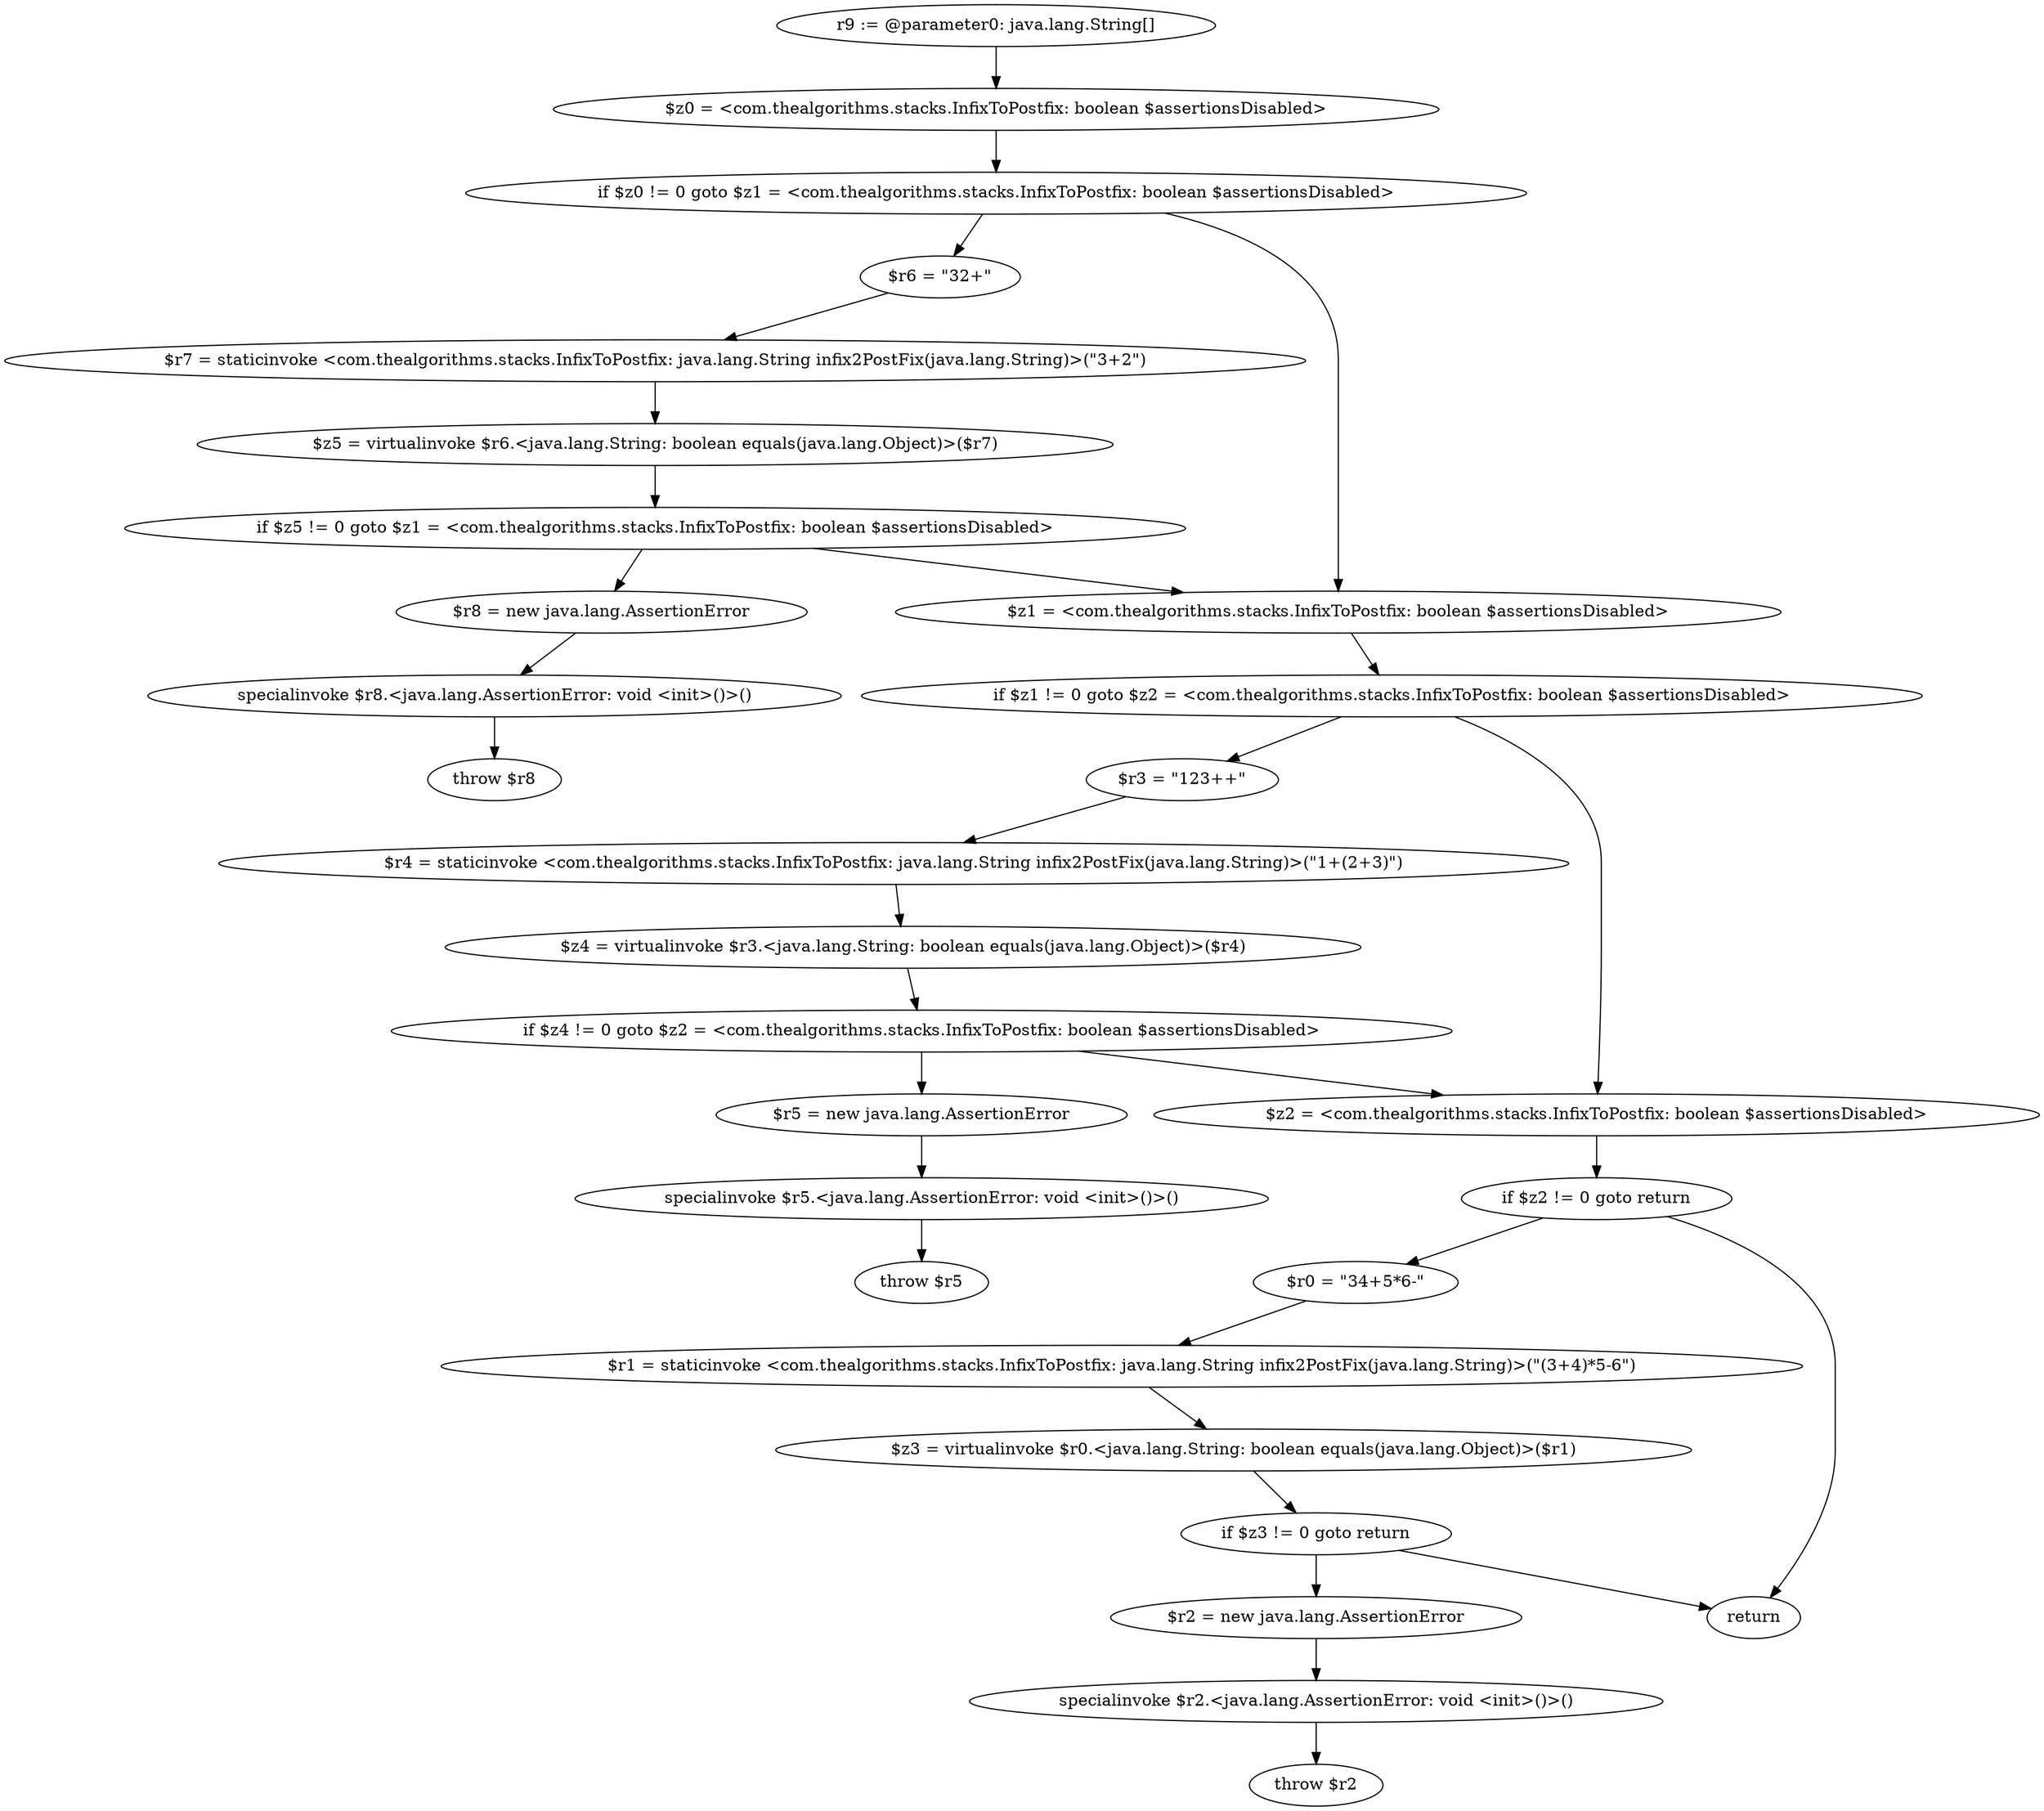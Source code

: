 digraph "unitGraph" {
    "r9 := @parameter0: java.lang.String[]"
    "$z0 = <com.thealgorithms.stacks.InfixToPostfix: boolean $assertionsDisabled>"
    "if $z0 != 0 goto $z1 = <com.thealgorithms.stacks.InfixToPostfix: boolean $assertionsDisabled>"
    "$r6 = \"32+\""
    "$r7 = staticinvoke <com.thealgorithms.stacks.InfixToPostfix: java.lang.String infix2PostFix(java.lang.String)>(\"3+2\")"
    "$z5 = virtualinvoke $r6.<java.lang.String: boolean equals(java.lang.Object)>($r7)"
    "if $z5 != 0 goto $z1 = <com.thealgorithms.stacks.InfixToPostfix: boolean $assertionsDisabled>"
    "$r8 = new java.lang.AssertionError"
    "specialinvoke $r8.<java.lang.AssertionError: void <init>()>()"
    "throw $r8"
    "$z1 = <com.thealgorithms.stacks.InfixToPostfix: boolean $assertionsDisabled>"
    "if $z1 != 0 goto $z2 = <com.thealgorithms.stacks.InfixToPostfix: boolean $assertionsDisabled>"
    "$r3 = \"123++\""
    "$r4 = staticinvoke <com.thealgorithms.stacks.InfixToPostfix: java.lang.String infix2PostFix(java.lang.String)>(\"1+(2+3)\")"
    "$z4 = virtualinvoke $r3.<java.lang.String: boolean equals(java.lang.Object)>($r4)"
    "if $z4 != 0 goto $z2 = <com.thealgorithms.stacks.InfixToPostfix: boolean $assertionsDisabled>"
    "$r5 = new java.lang.AssertionError"
    "specialinvoke $r5.<java.lang.AssertionError: void <init>()>()"
    "throw $r5"
    "$z2 = <com.thealgorithms.stacks.InfixToPostfix: boolean $assertionsDisabled>"
    "if $z2 != 0 goto return"
    "$r0 = \"34+5*6-\""
    "$r1 = staticinvoke <com.thealgorithms.stacks.InfixToPostfix: java.lang.String infix2PostFix(java.lang.String)>(\"(3+4)*5-6\")"
    "$z3 = virtualinvoke $r0.<java.lang.String: boolean equals(java.lang.Object)>($r1)"
    "if $z3 != 0 goto return"
    "$r2 = new java.lang.AssertionError"
    "specialinvoke $r2.<java.lang.AssertionError: void <init>()>()"
    "throw $r2"
    "return"
    "r9 := @parameter0: java.lang.String[]"->"$z0 = <com.thealgorithms.stacks.InfixToPostfix: boolean $assertionsDisabled>";
    "$z0 = <com.thealgorithms.stacks.InfixToPostfix: boolean $assertionsDisabled>"->"if $z0 != 0 goto $z1 = <com.thealgorithms.stacks.InfixToPostfix: boolean $assertionsDisabled>";
    "if $z0 != 0 goto $z1 = <com.thealgorithms.stacks.InfixToPostfix: boolean $assertionsDisabled>"->"$r6 = \"32+\"";
    "if $z0 != 0 goto $z1 = <com.thealgorithms.stacks.InfixToPostfix: boolean $assertionsDisabled>"->"$z1 = <com.thealgorithms.stacks.InfixToPostfix: boolean $assertionsDisabled>";
    "$r6 = \"32+\""->"$r7 = staticinvoke <com.thealgorithms.stacks.InfixToPostfix: java.lang.String infix2PostFix(java.lang.String)>(\"3+2\")";
    "$r7 = staticinvoke <com.thealgorithms.stacks.InfixToPostfix: java.lang.String infix2PostFix(java.lang.String)>(\"3+2\")"->"$z5 = virtualinvoke $r6.<java.lang.String: boolean equals(java.lang.Object)>($r7)";
    "$z5 = virtualinvoke $r6.<java.lang.String: boolean equals(java.lang.Object)>($r7)"->"if $z5 != 0 goto $z1 = <com.thealgorithms.stacks.InfixToPostfix: boolean $assertionsDisabled>";
    "if $z5 != 0 goto $z1 = <com.thealgorithms.stacks.InfixToPostfix: boolean $assertionsDisabled>"->"$r8 = new java.lang.AssertionError";
    "if $z5 != 0 goto $z1 = <com.thealgorithms.stacks.InfixToPostfix: boolean $assertionsDisabled>"->"$z1 = <com.thealgorithms.stacks.InfixToPostfix: boolean $assertionsDisabled>";
    "$r8 = new java.lang.AssertionError"->"specialinvoke $r8.<java.lang.AssertionError: void <init>()>()";
    "specialinvoke $r8.<java.lang.AssertionError: void <init>()>()"->"throw $r8";
    "$z1 = <com.thealgorithms.stacks.InfixToPostfix: boolean $assertionsDisabled>"->"if $z1 != 0 goto $z2 = <com.thealgorithms.stacks.InfixToPostfix: boolean $assertionsDisabled>";
    "if $z1 != 0 goto $z2 = <com.thealgorithms.stacks.InfixToPostfix: boolean $assertionsDisabled>"->"$r3 = \"123++\"";
    "if $z1 != 0 goto $z2 = <com.thealgorithms.stacks.InfixToPostfix: boolean $assertionsDisabled>"->"$z2 = <com.thealgorithms.stacks.InfixToPostfix: boolean $assertionsDisabled>";
    "$r3 = \"123++\""->"$r4 = staticinvoke <com.thealgorithms.stacks.InfixToPostfix: java.lang.String infix2PostFix(java.lang.String)>(\"1+(2+3)\")";
    "$r4 = staticinvoke <com.thealgorithms.stacks.InfixToPostfix: java.lang.String infix2PostFix(java.lang.String)>(\"1+(2+3)\")"->"$z4 = virtualinvoke $r3.<java.lang.String: boolean equals(java.lang.Object)>($r4)";
    "$z4 = virtualinvoke $r3.<java.lang.String: boolean equals(java.lang.Object)>($r4)"->"if $z4 != 0 goto $z2 = <com.thealgorithms.stacks.InfixToPostfix: boolean $assertionsDisabled>";
    "if $z4 != 0 goto $z2 = <com.thealgorithms.stacks.InfixToPostfix: boolean $assertionsDisabled>"->"$r5 = new java.lang.AssertionError";
    "if $z4 != 0 goto $z2 = <com.thealgorithms.stacks.InfixToPostfix: boolean $assertionsDisabled>"->"$z2 = <com.thealgorithms.stacks.InfixToPostfix: boolean $assertionsDisabled>";
    "$r5 = new java.lang.AssertionError"->"specialinvoke $r5.<java.lang.AssertionError: void <init>()>()";
    "specialinvoke $r5.<java.lang.AssertionError: void <init>()>()"->"throw $r5";
    "$z2 = <com.thealgorithms.stacks.InfixToPostfix: boolean $assertionsDisabled>"->"if $z2 != 0 goto return";
    "if $z2 != 0 goto return"->"$r0 = \"34+5*6-\"";
    "if $z2 != 0 goto return"->"return";
    "$r0 = \"34+5*6-\""->"$r1 = staticinvoke <com.thealgorithms.stacks.InfixToPostfix: java.lang.String infix2PostFix(java.lang.String)>(\"(3+4)*5-6\")";
    "$r1 = staticinvoke <com.thealgorithms.stacks.InfixToPostfix: java.lang.String infix2PostFix(java.lang.String)>(\"(3+4)*5-6\")"->"$z3 = virtualinvoke $r0.<java.lang.String: boolean equals(java.lang.Object)>($r1)";
    "$z3 = virtualinvoke $r0.<java.lang.String: boolean equals(java.lang.Object)>($r1)"->"if $z3 != 0 goto return";
    "if $z3 != 0 goto return"->"$r2 = new java.lang.AssertionError";
    "if $z3 != 0 goto return"->"return";
    "$r2 = new java.lang.AssertionError"->"specialinvoke $r2.<java.lang.AssertionError: void <init>()>()";
    "specialinvoke $r2.<java.lang.AssertionError: void <init>()>()"->"throw $r2";
}
